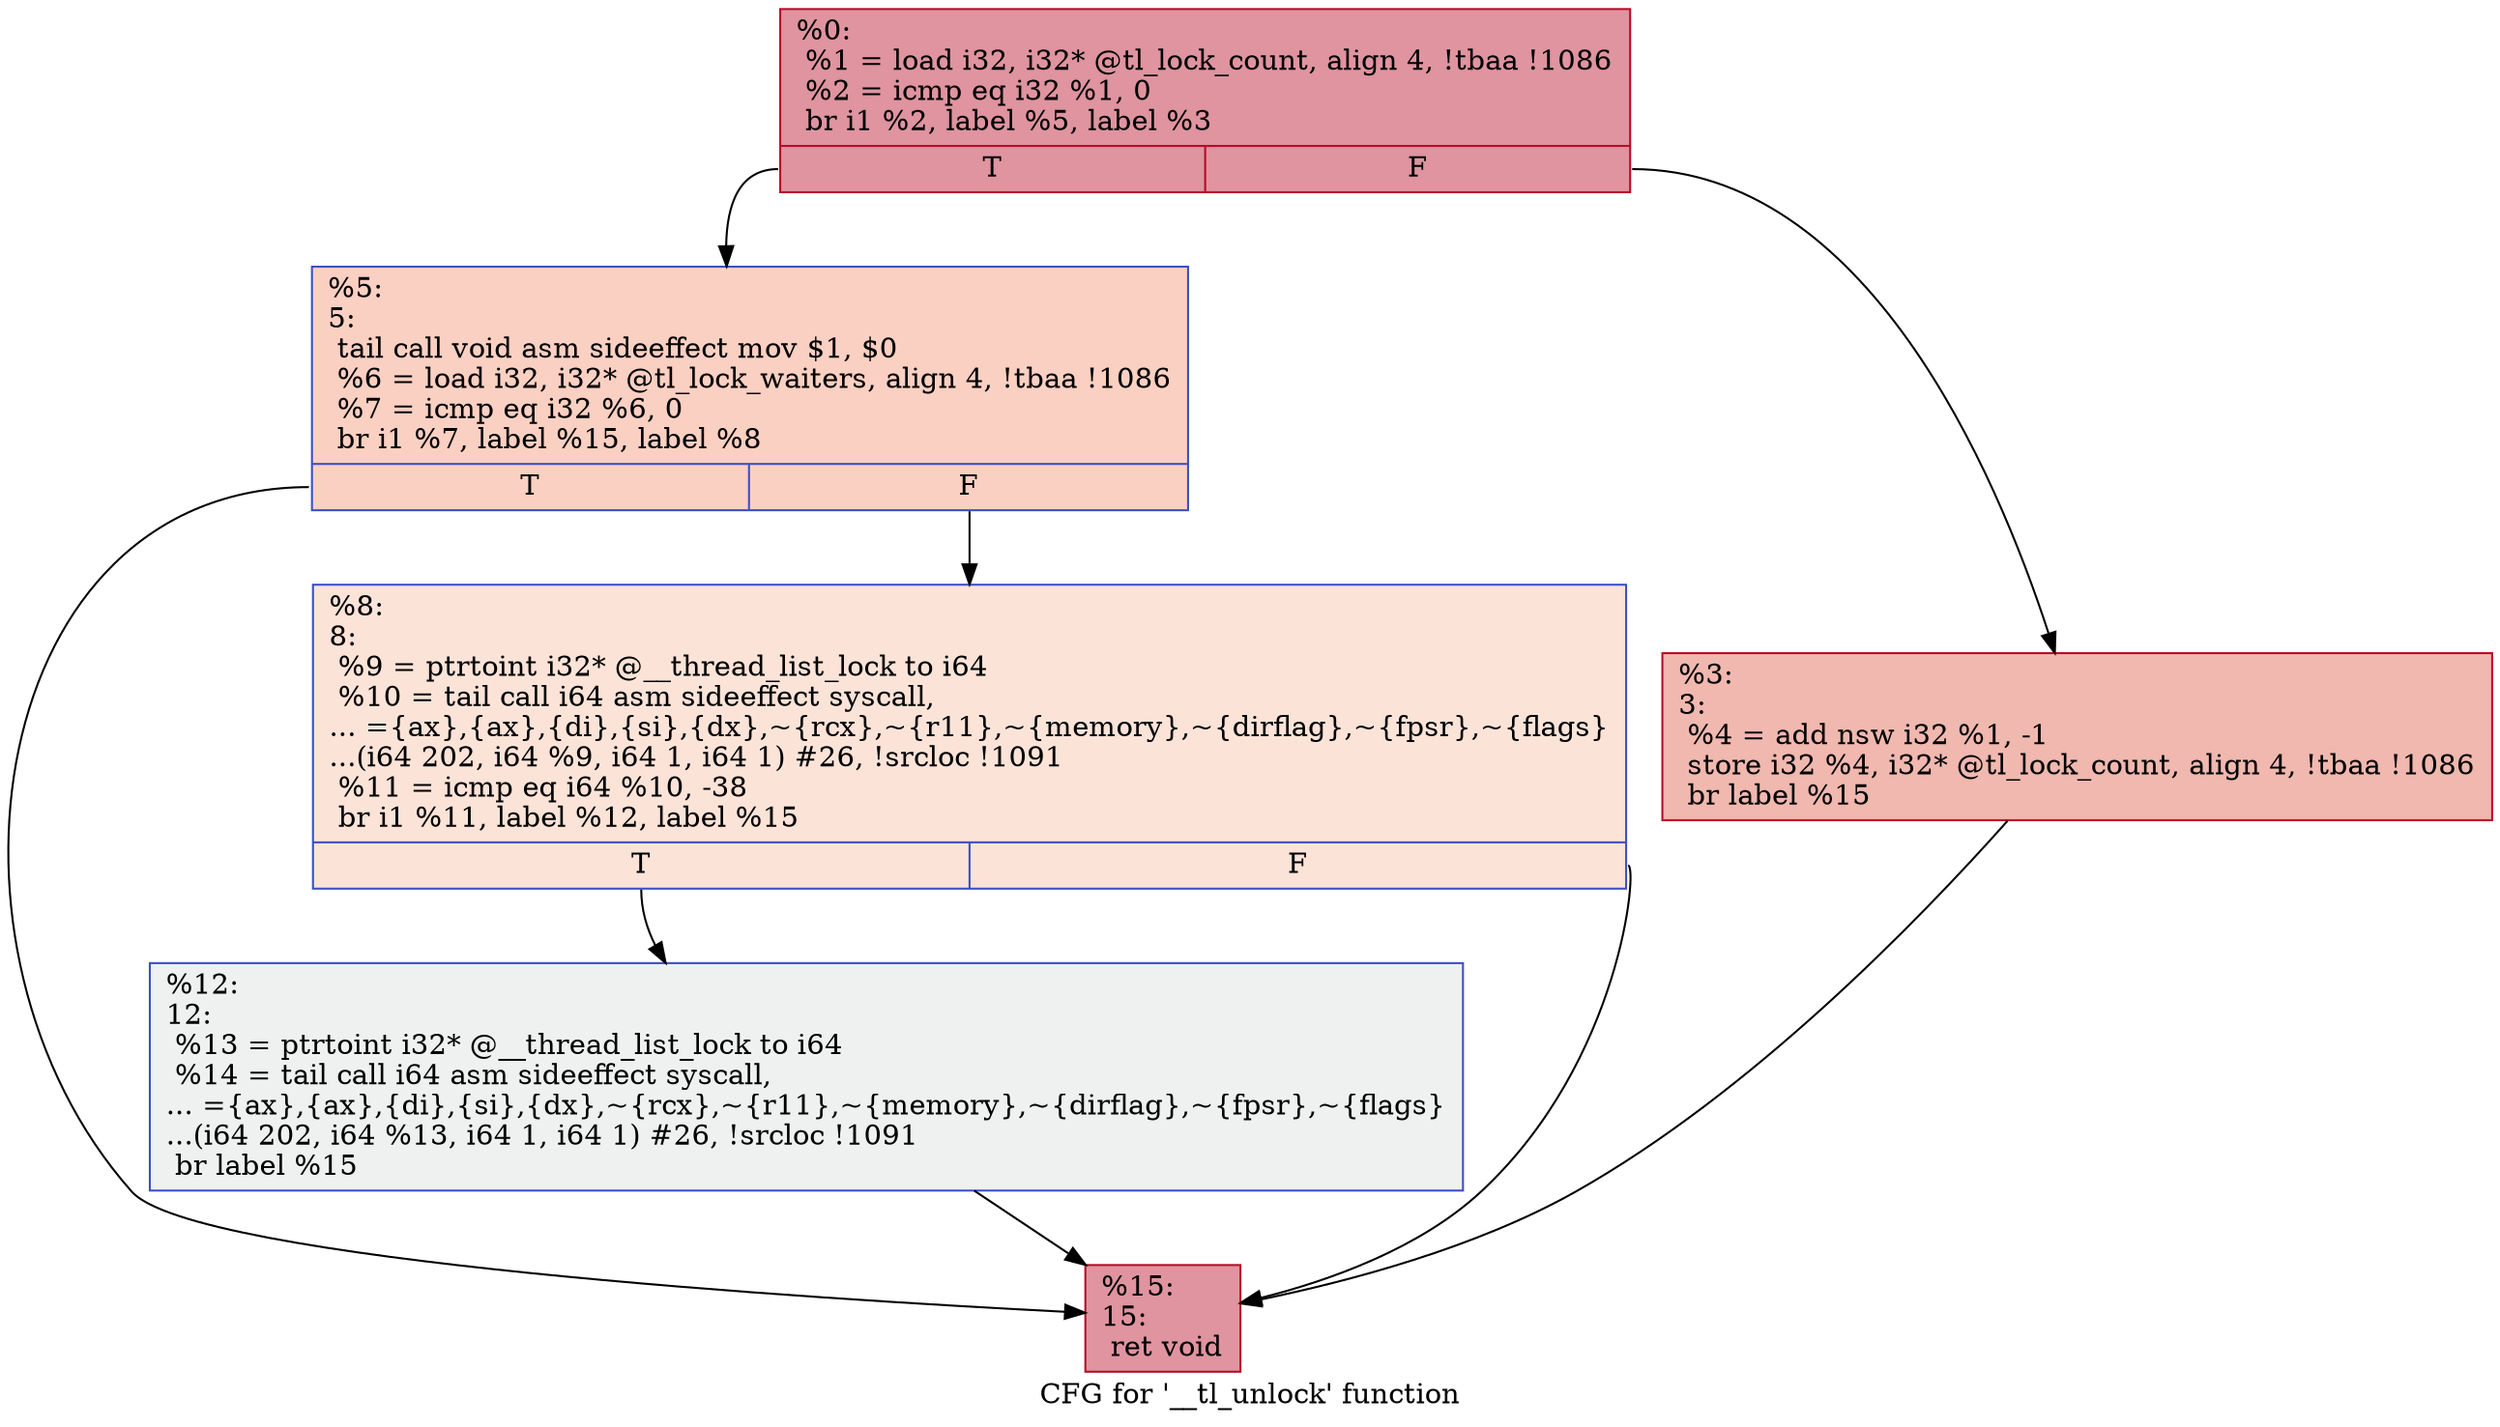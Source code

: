 digraph "CFG for '__tl_unlock' function" {
	label="CFG for '__tl_unlock' function";

	Node0x158d690 [shape=record,color="#b70d28ff", style=filled, fillcolor="#b70d2870",label="{%0:\l  %1 = load i32, i32* @tl_lock_count, align 4, !tbaa !1086\l  %2 = icmp eq i32 %1, 0\l  br i1 %2, label %5, label %3\l|{<s0>T|<s1>F}}"];
	Node0x158d690:s0 -> Node0x158d730;
	Node0x158d690:s1 -> Node0x158d6e0;
	Node0x158d6e0 [shape=record,color="#b70d28ff", style=filled, fillcolor="#dc5d4a70",label="{%3:\l3:                                                \l  %4 = add nsw i32 %1, -1\l  store i32 %4, i32* @tl_lock_count, align 4, !tbaa !1086\l  br label %15\l}"];
	Node0x158d6e0 -> Node0x158d820;
	Node0x158d730 [shape=record,color="#3d50c3ff", style=filled, fillcolor="#f3947570",label="{%5:\l5:                                                \l  tail call void asm sideeffect mov $1, $0 \l  %6 = load i32, i32* @tl_lock_waiters, align 4, !tbaa !1086\l  %7 = icmp eq i32 %6, 0\l  br i1 %7, label %15, label %8\l|{<s0>T|<s1>F}}"];
	Node0x158d730:s0 -> Node0x158d820;
	Node0x158d730:s1 -> Node0x158d780;
	Node0x158d780 [shape=record,color="#3d50c3ff", style=filled, fillcolor="#f6bfa670",label="{%8:\l8:                                                \l  %9 = ptrtoint i32* @__thread_list_lock to i64\l  %10 = tail call i64 asm sideeffect syscall,\l... =\{ax\},\{ax\},\{di\},\{si\},\{dx\},~\{rcx\},~\{r11\},~\{memory\},~\{dirflag\},~\{fpsr\},~\{flags\}\l...(i64 202, i64 %9, i64 1, i64 1) #26, !srcloc !1091\l  %11 = icmp eq i64 %10, -38\l  br i1 %11, label %12, label %15\l|{<s0>T|<s1>F}}"];
	Node0x158d780:s0 -> Node0x158d7d0;
	Node0x158d780:s1 -> Node0x158d820;
	Node0x158d7d0 [shape=record,color="#3d50c3ff", style=filled, fillcolor="#dbdcde70",label="{%12:\l12:                                               \l  %13 = ptrtoint i32* @__thread_list_lock to i64\l  %14 = tail call i64 asm sideeffect syscall,\l... =\{ax\},\{ax\},\{di\},\{si\},\{dx\},~\{rcx\},~\{r11\},~\{memory\},~\{dirflag\},~\{fpsr\},~\{flags\}\l...(i64 202, i64 %13, i64 1, i64 1) #26, !srcloc !1091\l  br label %15\l}"];
	Node0x158d7d0 -> Node0x158d820;
	Node0x158d820 [shape=record,color="#b70d28ff", style=filled, fillcolor="#b70d2870",label="{%15:\l15:                                               \l  ret void\l}"];
}
